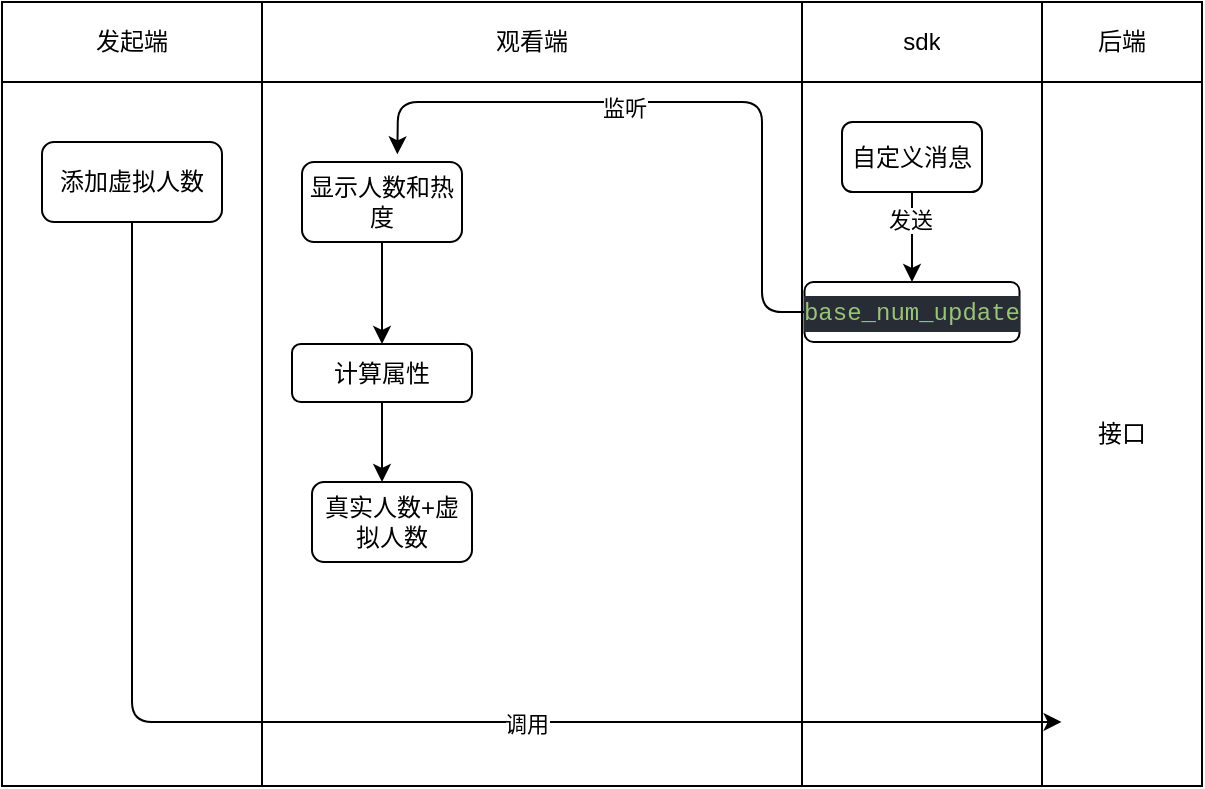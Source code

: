 <mxfile>
    <diagram id="A61v-rfDFG9SlIcPmabe" name="第 1 页">
        <mxGraphModel dx="682" dy="529" grid="1" gridSize="10" guides="1" tooltips="1" connect="1" arrows="1" fold="1" page="1" pageScale="1" pageWidth="827" pageHeight="1169" math="0" shadow="0">
            <root>
                <mxCell id="0"/>
                <mxCell id="1" parent="0"/>
                <mxCell id="222" value="" style="shape=table;startSize=0;container=1;collapsible=0;childLayout=tableLayout;" vertex="1" parent="1">
                    <mxGeometry x="80" y="160" width="600" height="392" as="geometry"/>
                </mxCell>
                <mxCell id="223" value="" style="shape=partialRectangle;collapsible=0;dropTarget=0;pointerEvents=0;fillColor=none;top=0;left=0;bottom=0;right=0;points=[[0,0.5],[1,0.5]];portConstraint=eastwest;" vertex="1" parent="222">
                    <mxGeometry width="600" height="40" as="geometry"/>
                </mxCell>
                <mxCell id="224" value="发起端" style="shape=partialRectangle;html=1;whiteSpace=wrap;connectable=0;overflow=hidden;fillColor=none;top=0;left=0;bottom=0;right=0;pointerEvents=1;" vertex="1" parent="223">
                    <mxGeometry width="130" height="40" as="geometry">
                        <mxRectangle width="130" height="40" as="alternateBounds"/>
                    </mxGeometry>
                </mxCell>
                <mxCell id="225" value="观看端" style="shape=partialRectangle;html=1;whiteSpace=wrap;connectable=0;overflow=hidden;fillColor=none;top=0;left=0;bottom=0;right=0;pointerEvents=1;" vertex="1" parent="223">
                    <mxGeometry x="130" width="270" height="40" as="geometry">
                        <mxRectangle width="270" height="40" as="alternateBounds"/>
                    </mxGeometry>
                </mxCell>
                <mxCell id="226" value="sdk" style="shape=partialRectangle;html=1;whiteSpace=wrap;connectable=0;overflow=hidden;fillColor=none;top=0;left=0;bottom=0;right=0;pointerEvents=1;" vertex="1" parent="223">
                    <mxGeometry x="400" width="120" height="40" as="geometry">
                        <mxRectangle width="120" height="40" as="alternateBounds"/>
                    </mxGeometry>
                </mxCell>
                <mxCell id="227" value="后端" style="shape=partialRectangle;html=1;whiteSpace=wrap;connectable=0;overflow=hidden;fillColor=none;top=0;left=0;bottom=0;right=0;pointerEvents=1;" vertex="1" parent="223">
                    <mxGeometry x="520" width="80" height="40" as="geometry">
                        <mxRectangle width="80" height="40" as="alternateBounds"/>
                    </mxGeometry>
                </mxCell>
                <mxCell id="228" value="" style="shape=partialRectangle;collapsible=0;dropTarget=0;pointerEvents=0;fillColor=none;top=0;left=0;bottom=0;right=0;points=[[0,0.5],[1,0.5]];portConstraint=eastwest;" vertex="1" parent="222">
                    <mxGeometry y="40" width="600" height="352" as="geometry"/>
                </mxCell>
                <mxCell id="229" value="" style="shape=partialRectangle;html=1;whiteSpace=wrap;connectable=0;overflow=hidden;fillColor=none;top=0;left=0;bottom=0;right=0;pointerEvents=1;" vertex="1" parent="228">
                    <mxGeometry width="130" height="352" as="geometry">
                        <mxRectangle width="130" height="352" as="alternateBounds"/>
                    </mxGeometry>
                </mxCell>
                <mxCell id="230" value="" style="shape=partialRectangle;html=1;whiteSpace=wrap;connectable=0;overflow=hidden;fillColor=none;top=0;left=0;bottom=0;right=0;pointerEvents=1;" vertex="1" parent="228">
                    <mxGeometry x="130" width="270" height="352" as="geometry">
                        <mxRectangle width="270" height="352" as="alternateBounds"/>
                    </mxGeometry>
                </mxCell>
                <mxCell id="231" value="" style="shape=partialRectangle;html=1;whiteSpace=wrap;connectable=0;overflow=hidden;fillColor=none;top=0;left=0;bottom=0;right=0;pointerEvents=1;" vertex="1" parent="228">
                    <mxGeometry x="400" width="120" height="352" as="geometry">
                        <mxRectangle width="120" height="352" as="alternateBounds"/>
                    </mxGeometry>
                </mxCell>
                <mxCell id="232" value="接口" style="shape=partialRectangle;html=1;whiteSpace=wrap;connectable=0;overflow=hidden;fillColor=none;top=0;left=0;bottom=0;right=0;pointerEvents=1;" vertex="1" parent="228">
                    <mxGeometry x="520" width="80" height="352" as="geometry">
                        <mxRectangle width="80" height="352" as="alternateBounds"/>
                    </mxGeometry>
                </mxCell>
                <mxCell id="246" value="" style="edgeStyle=none;html=1;entryX=0.883;entryY=0.909;entryDx=0;entryDy=0;entryPerimeter=0;" edge="1" parent="1" source="233" target="228">
                    <mxGeometry relative="1" as="geometry">
                        <mxPoint x="145" y="350" as="targetPoint"/>
                        <Array as="points">
                            <mxPoint x="145" y="520"/>
                        </Array>
                    </mxGeometry>
                </mxCell>
                <mxCell id="247" value="调用" style="edgeLabel;html=1;align=center;verticalAlign=middle;resizable=0;points=[];" vertex="1" connectable="0" parent="246">
                    <mxGeometry x="0.251" y="-1" relative="1" as="geometry">
                        <mxPoint as="offset"/>
                    </mxGeometry>
                </mxCell>
                <mxCell id="233" value="添加虚拟人数" style="rounded=1;whiteSpace=wrap;html=1;" vertex="1" parent="1">
                    <mxGeometry x="100" y="230" width="90" height="40" as="geometry"/>
                </mxCell>
                <mxCell id="236" value="" style="edgeStyle=none;html=1;" edge="1" parent="1" source="234" target="235">
                    <mxGeometry relative="1" as="geometry"/>
                </mxCell>
                <mxCell id="237" value="发送" style="edgeLabel;html=1;align=center;verticalAlign=middle;resizable=0;points=[];" vertex="1" connectable="0" parent="236">
                    <mxGeometry x="-0.393" y="-1" relative="1" as="geometry">
                        <mxPoint as="offset"/>
                    </mxGeometry>
                </mxCell>
                <mxCell id="234" value="自定义消息" style="rounded=1;whiteSpace=wrap;html=1;" vertex="1" parent="1">
                    <mxGeometry x="500" y="220" width="70" height="35" as="geometry"/>
                </mxCell>
                <mxCell id="239" value="" style="edgeStyle=none;html=1;entryX=0.596;entryY=-0.096;entryDx=0;entryDy=0;entryPerimeter=0;" edge="1" parent="1" source="235" target="238">
                    <mxGeometry relative="1" as="geometry">
                        <mxPoint x="401.25" y="315" as="targetPoint"/>
                        <Array as="points">
                            <mxPoint x="460" y="315"/>
                            <mxPoint x="460" y="210"/>
                            <mxPoint x="278" y="210"/>
                        </Array>
                    </mxGeometry>
                </mxCell>
                <mxCell id="240" value="监听" style="edgeLabel;html=1;align=center;verticalAlign=middle;resizable=0;points=[];" vertex="1" connectable="0" parent="239">
                    <mxGeometry x="0.17" y="3" relative="1" as="geometry">
                        <mxPoint as="offset"/>
                    </mxGeometry>
                </mxCell>
                <mxCell id="235" value="&lt;div style=&quot;color: rgb(171 , 178 , 191) ; background-color: rgb(40 , 44 , 52) ; font-family: &amp;#34;menlo&amp;#34; , &amp;#34;monaco&amp;#34; , &amp;#34;courier new&amp;#34; , monospace ; line-height: 18px&quot;&gt;&lt;span style=&quot;color: #98c379&quot;&gt;base_num_update&lt;/span&gt;&lt;/div&gt;" style="rounded=1;whiteSpace=wrap;html=1;" vertex="1" parent="1">
                    <mxGeometry x="481.25" y="300" width="107.5" height="30" as="geometry"/>
                </mxCell>
                <mxCell id="241" value="" style="edgeStyle=none;html=1;" edge="1" parent="1" source="238" target="242">
                    <mxGeometry relative="1" as="geometry">
                        <mxPoint x="270" y="360" as="targetPoint"/>
                    </mxGeometry>
                </mxCell>
                <mxCell id="238" value="显示人数和热度" style="rounded=1;whiteSpace=wrap;html=1;" vertex="1" parent="1">
                    <mxGeometry x="230" y="240" width="80" height="40" as="geometry"/>
                </mxCell>
                <mxCell id="244" value="" style="edgeStyle=none;html=1;" edge="1" parent="1" source="242">
                    <mxGeometry relative="1" as="geometry">
                        <mxPoint x="270" y="400" as="targetPoint"/>
                    </mxGeometry>
                </mxCell>
                <mxCell id="242" value="计算属性" style="rounded=1;whiteSpace=wrap;html=1;" vertex="1" parent="1">
                    <mxGeometry x="225" y="331" width="90" height="29" as="geometry"/>
                </mxCell>
                <mxCell id="245" value="真实人数+虚拟人数" style="rounded=1;whiteSpace=wrap;html=1;" vertex="1" parent="1">
                    <mxGeometry x="235" y="400" width="80" height="40" as="geometry"/>
                </mxCell>
            </root>
        </mxGraphModel>
    </diagram>
</mxfile>